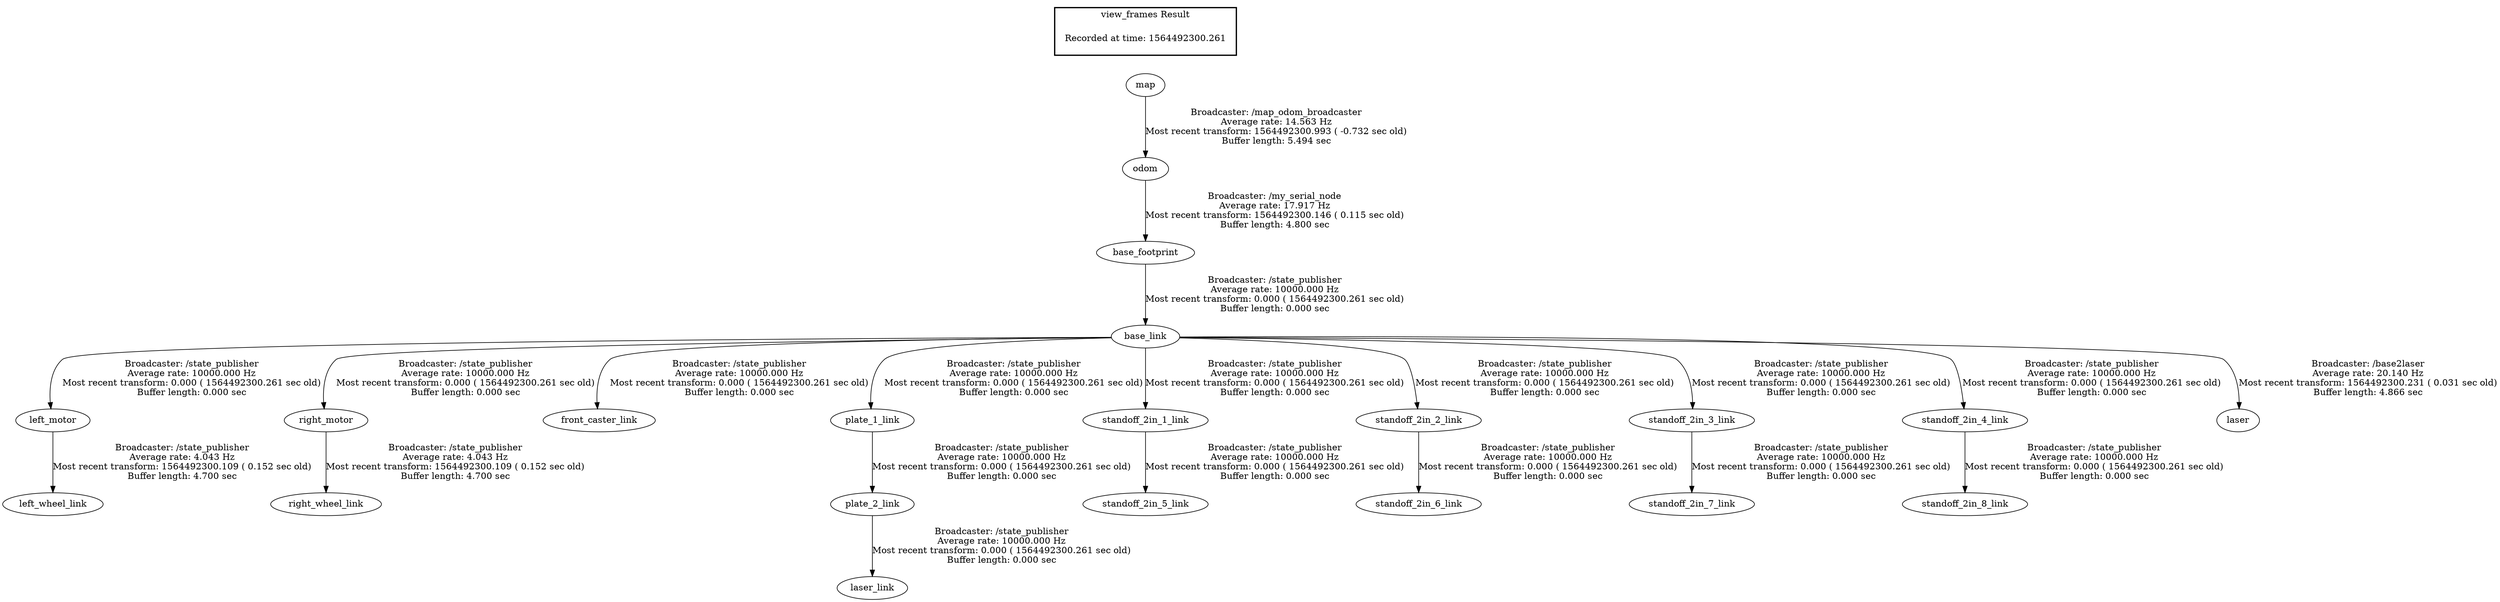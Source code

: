 digraph G {
"base_footprint" -> "base_link"[label="Broadcaster: /state_publisher\nAverage rate: 10000.000 Hz\nMost recent transform: 0.000 ( 1564492300.261 sec old)\nBuffer length: 0.000 sec\n"];
"odom" -> "base_footprint"[label="Broadcaster: /my_serial_node\nAverage rate: 17.917 Hz\nMost recent transform: 1564492300.146 ( 0.115 sec old)\nBuffer length: 4.800 sec\n"];
"base_link" -> "left_motor"[label="Broadcaster: /state_publisher\nAverage rate: 10000.000 Hz\nMost recent transform: 0.000 ( 1564492300.261 sec old)\nBuffer length: 0.000 sec\n"];
"base_link" -> "right_motor"[label="Broadcaster: /state_publisher\nAverage rate: 10000.000 Hz\nMost recent transform: 0.000 ( 1564492300.261 sec old)\nBuffer length: 0.000 sec\n"];
"base_link" -> "front_caster_link"[label="Broadcaster: /state_publisher\nAverage rate: 10000.000 Hz\nMost recent transform: 0.000 ( 1564492300.261 sec old)\nBuffer length: 0.000 sec\n"];
"base_link" -> "plate_1_link"[label="Broadcaster: /state_publisher\nAverage rate: 10000.000 Hz\nMost recent transform: 0.000 ( 1564492300.261 sec old)\nBuffer length: 0.000 sec\n"];
"plate_1_link" -> "plate_2_link"[label="Broadcaster: /state_publisher\nAverage rate: 10000.000 Hz\nMost recent transform: 0.000 ( 1564492300.261 sec old)\nBuffer length: 0.000 sec\n"];
"plate_2_link" -> "laser_link"[label="Broadcaster: /state_publisher\nAverage rate: 10000.000 Hz\nMost recent transform: 0.000 ( 1564492300.261 sec old)\nBuffer length: 0.000 sec\n"];
"base_link" -> "standoff_2in_1_link"[label="Broadcaster: /state_publisher\nAverage rate: 10000.000 Hz\nMost recent transform: 0.000 ( 1564492300.261 sec old)\nBuffer length: 0.000 sec\n"];
"base_link" -> "standoff_2in_2_link"[label="Broadcaster: /state_publisher\nAverage rate: 10000.000 Hz\nMost recent transform: 0.000 ( 1564492300.261 sec old)\nBuffer length: 0.000 sec\n"];
"base_link" -> "standoff_2in_3_link"[label="Broadcaster: /state_publisher\nAverage rate: 10000.000 Hz\nMost recent transform: 0.000 ( 1564492300.261 sec old)\nBuffer length: 0.000 sec\n"];
"base_link" -> "standoff_2in_4_link"[label="Broadcaster: /state_publisher\nAverage rate: 10000.000 Hz\nMost recent transform: 0.000 ( 1564492300.261 sec old)\nBuffer length: 0.000 sec\n"];
"standoff_2in_1_link" -> "standoff_2in_5_link"[label="Broadcaster: /state_publisher\nAverage rate: 10000.000 Hz\nMost recent transform: 0.000 ( 1564492300.261 sec old)\nBuffer length: 0.000 sec\n"];
"standoff_2in_2_link" -> "standoff_2in_6_link"[label="Broadcaster: /state_publisher\nAverage rate: 10000.000 Hz\nMost recent transform: 0.000 ( 1564492300.261 sec old)\nBuffer length: 0.000 sec\n"];
"standoff_2in_3_link" -> "standoff_2in_7_link"[label="Broadcaster: /state_publisher\nAverage rate: 10000.000 Hz\nMost recent transform: 0.000 ( 1564492300.261 sec old)\nBuffer length: 0.000 sec\n"];
"standoff_2in_4_link" -> "standoff_2in_8_link"[label="Broadcaster: /state_publisher\nAverage rate: 10000.000 Hz\nMost recent transform: 0.000 ( 1564492300.261 sec old)\nBuffer length: 0.000 sec\n"];
"map" -> "odom"[label="Broadcaster: /map_odom_broadcaster\nAverage rate: 14.563 Hz\nMost recent transform: 1564492300.993 ( -0.732 sec old)\nBuffer length: 5.494 sec\n"];
"base_link" -> "laser"[label="Broadcaster: /base2laser\nAverage rate: 20.140 Hz\nMost recent transform: 1564492300.231 ( 0.031 sec old)\nBuffer length: 4.866 sec\n"];
"left_motor" -> "left_wheel_link"[label="Broadcaster: /state_publisher\nAverage rate: 4.043 Hz\nMost recent transform: 1564492300.109 ( 0.152 sec old)\nBuffer length: 4.700 sec\n"];
"right_motor" -> "right_wheel_link"[label="Broadcaster: /state_publisher\nAverage rate: 4.043 Hz\nMost recent transform: 1564492300.109 ( 0.152 sec old)\nBuffer length: 4.700 sec\n"];
edge [style=invis];
 subgraph cluster_legend { style=bold; color=black; label ="view_frames Result";
"Recorded at time: 1564492300.261"[ shape=plaintext ] ;
 }->"map";
}